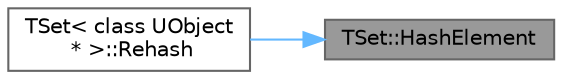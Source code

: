 digraph "TSet::HashElement"
{
 // INTERACTIVE_SVG=YES
 // LATEX_PDF_SIZE
  bgcolor="transparent";
  edge [fontname=Helvetica,fontsize=10,labelfontname=Helvetica,labelfontsize=10];
  node [fontname=Helvetica,fontsize=10,shape=box,height=0.2,width=0.4];
  rankdir="RL";
  Node1 [id="Node000001",label="TSet::HashElement",height=0.2,width=0.4,color="gray40", fillcolor="grey60", style="filled", fontcolor="black",tooltip="Hashes and links an added element to the hash chain."];
  Node1 -> Node2 [id="edge1_Node000001_Node000002",dir="back",color="steelblue1",style="solid",tooltip=" "];
  Node2 [id="Node000002",label="TSet\< class UObject\l * \>::Rehash",height=0.2,width=0.4,color="grey40", fillcolor="white", style="filled",URL="$d5/d15/classTSet.html#a3e3c9955531f55fa79b8055fffca878c",tooltip=" "];
}
